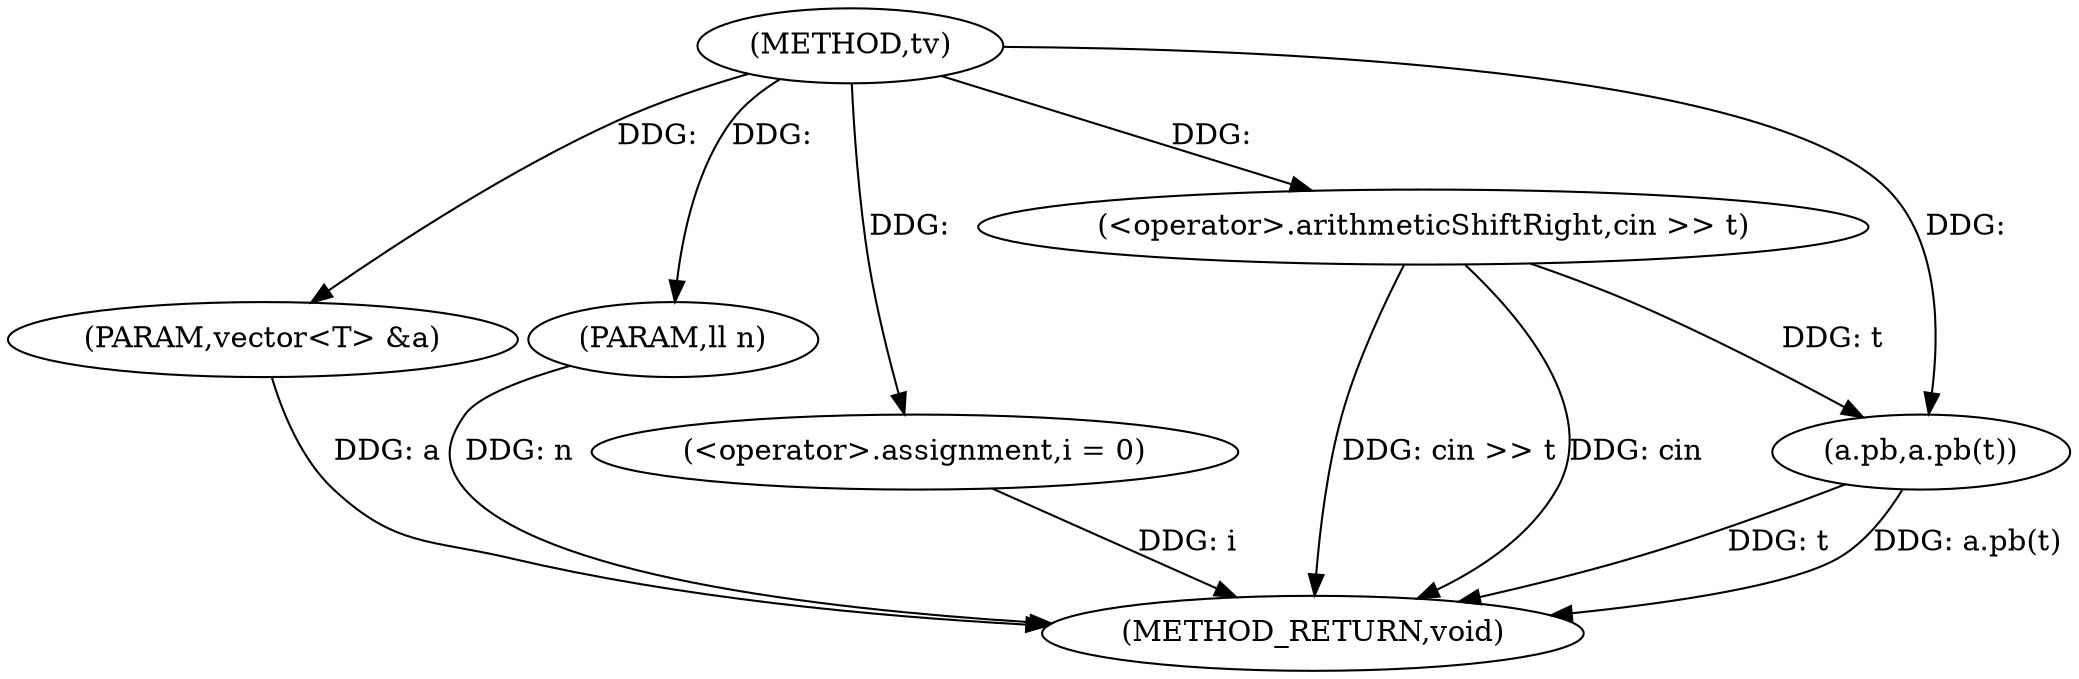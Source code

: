 digraph "tv" {  
"1000471" [label = "(METHOD,tv)" ]
"1000486" [label = "(METHOD_RETURN,void)" ]
"1000472" [label = "(PARAM,vector<T> &a)" ]
"1000473" [label = "(PARAM,ll n)" ]
"1000476" [label = "(<operator>.assignment,i = 0)" ]
"1000481" [label = "(<operator>.arithmeticShiftRight,cin >> t)" ]
"1000484" [label = "(a.pb,a.pb(t))" ]
  "1000472" -> "1000486"  [ label = "DDG: a"] 
  "1000473" -> "1000486"  [ label = "DDG: n"] 
  "1000476" -> "1000486"  [ label = "DDG: i"] 
  "1000481" -> "1000486"  [ label = "DDG: cin >> t"] 
  "1000484" -> "1000486"  [ label = "DDG: t"] 
  "1000484" -> "1000486"  [ label = "DDG: a.pb(t)"] 
  "1000481" -> "1000486"  [ label = "DDG: cin"] 
  "1000471" -> "1000472"  [ label = "DDG: "] 
  "1000471" -> "1000473"  [ label = "DDG: "] 
  "1000471" -> "1000476"  [ label = "DDG: "] 
  "1000471" -> "1000481"  [ label = "DDG: "] 
  "1000481" -> "1000484"  [ label = "DDG: t"] 
  "1000471" -> "1000484"  [ label = "DDG: "] 
}

